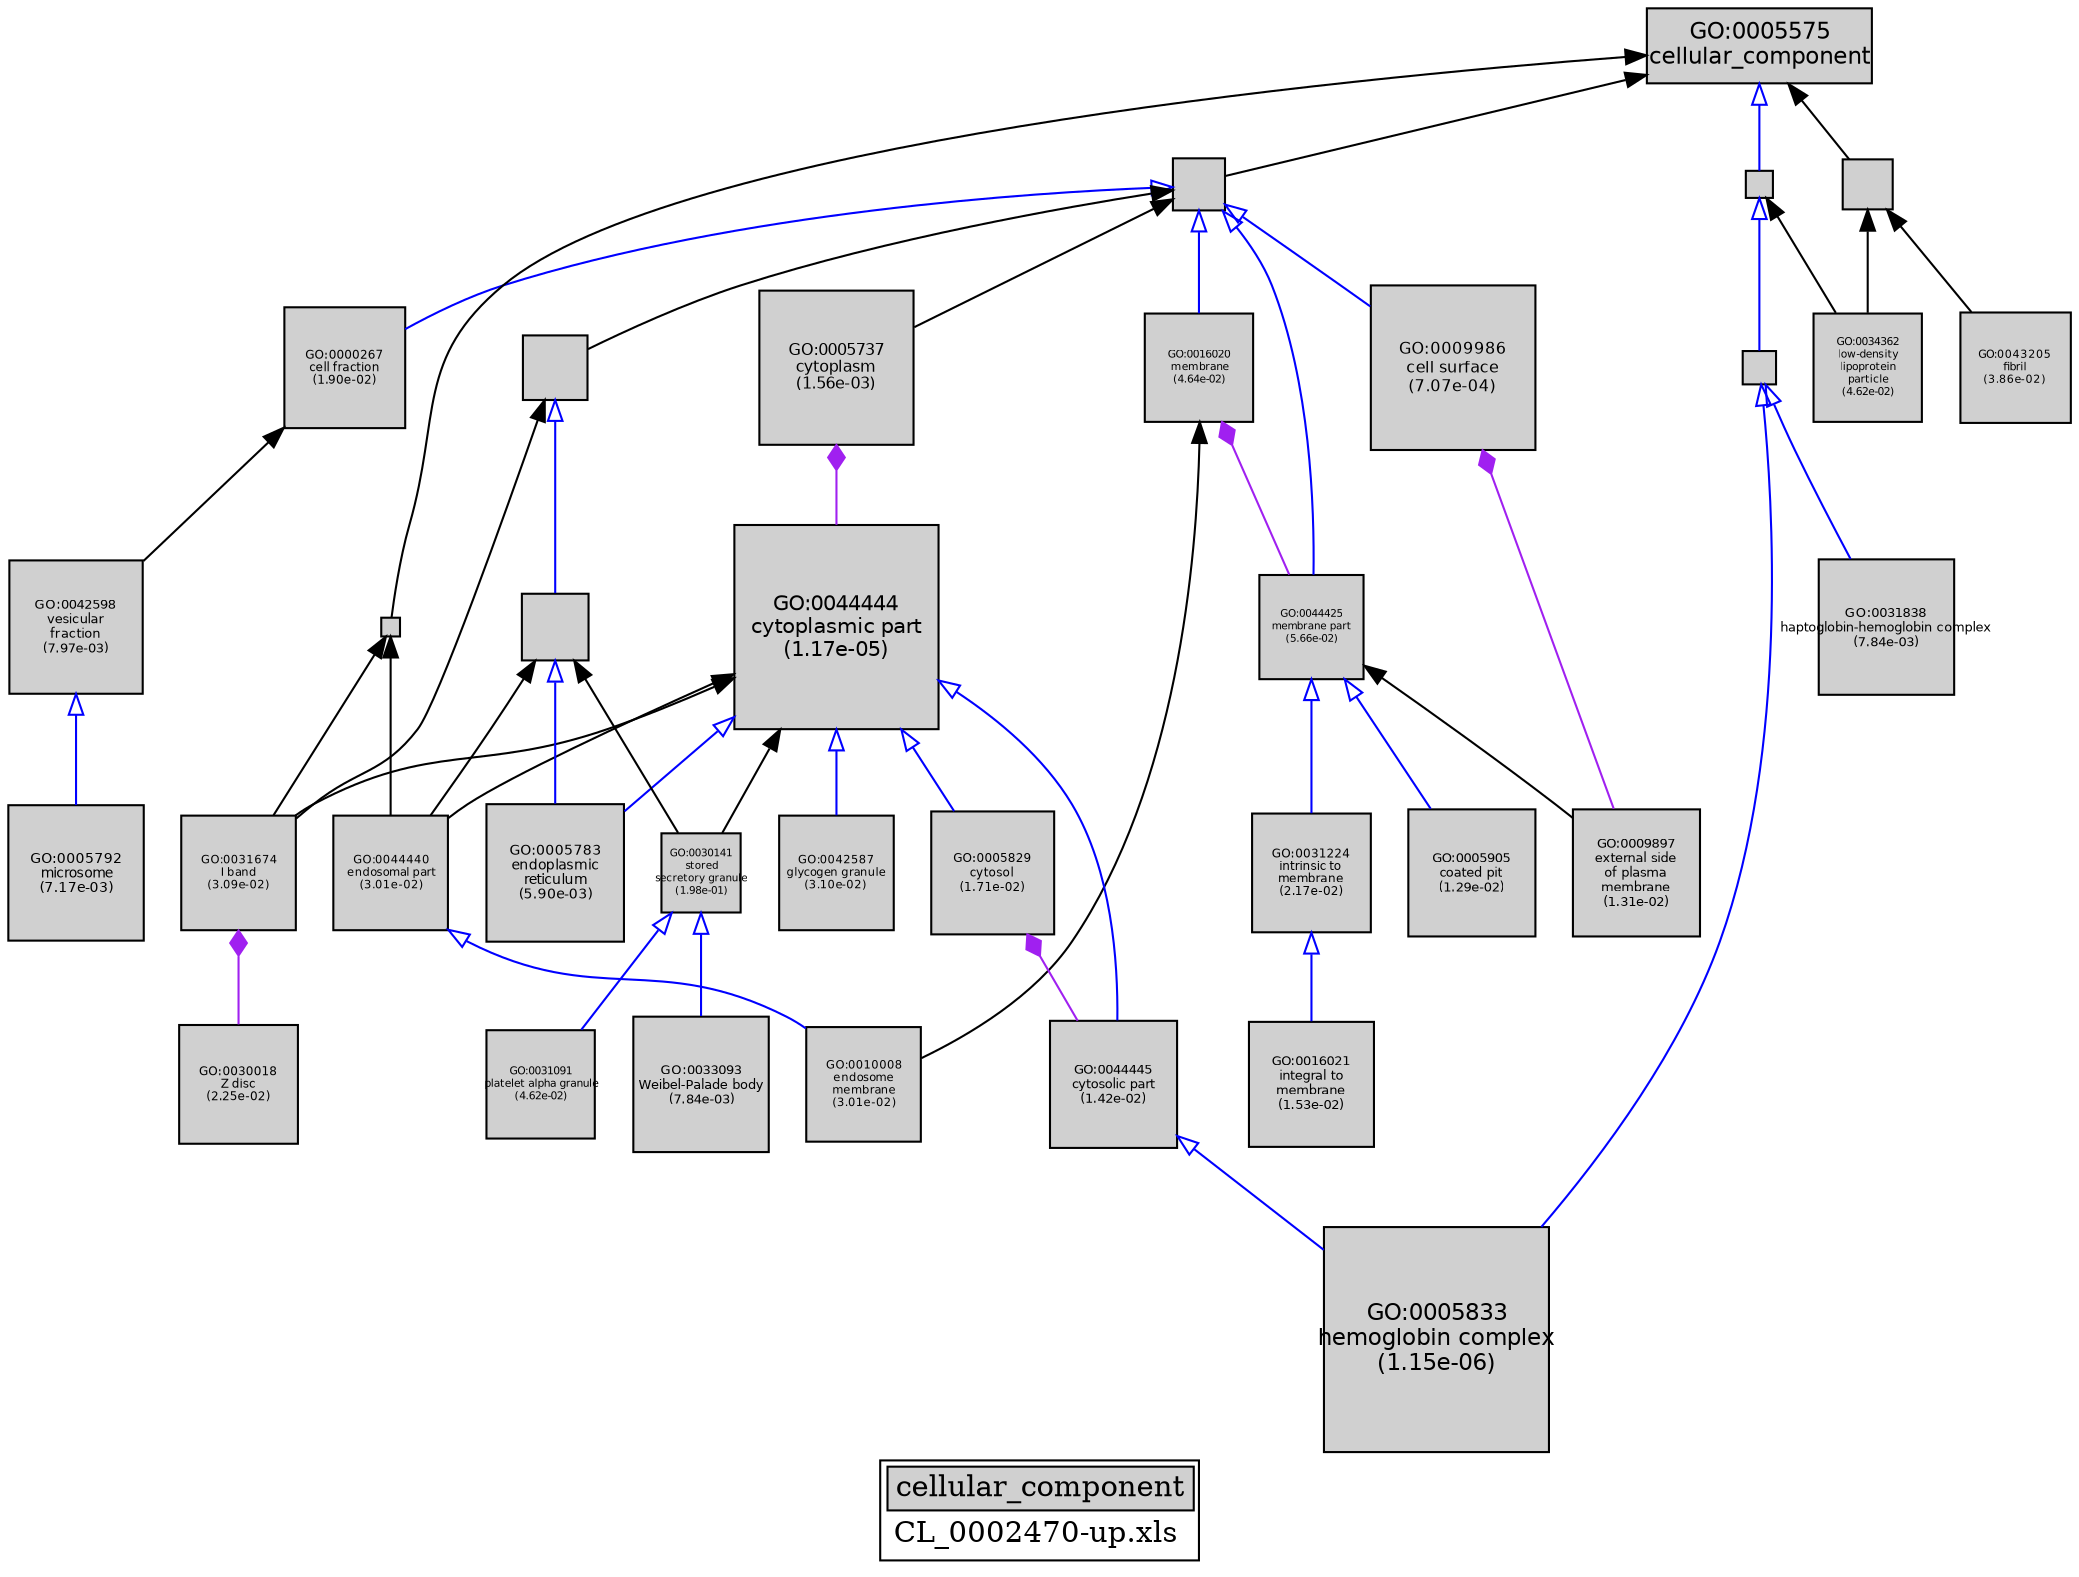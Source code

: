 digraph "cellular_component" {
graph [ bgcolor = "#FFFFFF", label = <<TABLE COLOR="black" BGCOLOR="white"><TR><TD COLSPAN="2" BGCOLOR="#D0D0D0"><FONT COLOR="black">cellular_component</FONT></TD></TR><TR><TD BORDER="0">CL_0002470-up.xls</TD></TR></TABLE>> ];
node [ fontname = "Helvetica" ];

subgraph "nodes" {

node [ style = "filled", fixedsize = "true", width = 1, shape = "box", fontsize = 9, fillcolor = "#D0D0D0", fontcolor = "black", color = "black" ];

"GO:0044440" [ URL = "#GO:0044440", label = <<TABLE BORDER="0"><TR><TD>GO:0044440<BR/>endosomal part<BR/>(3.01e-02)</TD></TR></TABLE>>, width = 0.763930938442, shape = "box", fontsize = 5.50030275678, height = 0.763930938442 ];
"GO:0044445" [ URL = "#GO:0044445", label = <<TABLE BORDER="0"><TR><TD>GO:0044445<BR/>cytosolic part<BR/>(1.42e-02)</TD></TR></TABLE>>, width = 0.840480502567, shape = "box", fontsize = 6.05145961848, height = 0.840480502567 ];
"GO:0043205" [ URL = "#GO:0043205", label = <<TABLE BORDER="0"><TR><TD>GO:0043205<BR/>fibril<BR/>(3.86e-02)</TD></TR></TABLE>>, width = 0.736806654554, shape = "box", fontsize = 5.30500791279, height = 0.736806654554 ];
"GO:0032991" [ URL = "#GO:0032991", label = "", width = 0.176619377606, shape = "box", height = 0.176619377606 ];
"GO:0030018" [ URL = "#GO:0030018", label = <<TABLE BORDER="0"><TR><TD>GO:0030018<BR/>Z disc<BR/>(2.25e-02)</TD></TR></TABLE>>, width = 0.794474862453, shape = "box", fontsize = 5.72021900966, height = 0.794474862453 ];
"GO:0033093" [ URL = "#GO:0033093", label = <<TABLE BORDER="0"><TR><TD>GO:0033093<BR/>Weibel-Palade body<BR/>(7.84e-03)</TD></TR></TABLE>>, width = 0.896613785968, shape = "box", fontsize = 6.45561925897, height = 0.896613785968 ];
"GO:0042587" [ URL = "#GO:0042587", label = <<TABLE BORDER="0"><TR><TD>GO:0042587<BR/>glycogen granule<BR/>(3.10e-02)</TD></TR></TABLE>>, width = 0.760785724538, shape = "box", fontsize = 5.47765721667, height = 0.760785724538 ];
"GO:0031091" [ URL = "#GO:0031091", label = <<TABLE BORDER="0"><TR><TD>GO:0031091<BR/>platelet alpha granule<BR/>(4.62e-02)</TD></TR></TABLE>>, width = 0.716698961418, shape = "box", fontsize = 5.16023252221, height = 0.716698961418 ];
"GO:0016020" [ URL = "#GO:0016020", label = <<TABLE BORDER="0"><TR><TD>GO:0016020<BR/>membrane<BR/>(4.64e-02)</TD></TR></TABLE>>, width = 0.716115857206, shape = "box", fontsize = 5.15603417188, height = 0.716115857206 ];
"GO:0044421" [ URL = "#GO:0044421", label = "", width = 0.327009803066, shape = "box", height = 0.327009803066 ];
"GO:0009897" [ URL = "#GO:0009897", label = <<TABLE BORDER="0"><TR><TD>GO:0009897<BR/>external side<BR/>of plasma<BR/>membrane<BR/>(1.31e-02)</TD></TR></TABLE>>, width = 0.848676849536, shape = "box", fontsize = 6.11047331666, height = 0.848676849536 ];
"GO:0000267" [ URL = "#GO:0000267", label = <<TABLE BORDER="0"><TR><TD>GO:0000267<BR/>cell fraction<BR/>(1.90e-02)</TD></TR></TABLE>>, width = 0.81196142007, shape = "box", fontsize = 5.84612222451, height = 0.81196142007 ];
"GO:0044464" [ URL = "#GO:0044464", label = "", width = 0.348549434306, shape = "box", height = 0.348549434306 ];
"GO:0005792" [ URL = "#GO:0005792", label = <<TABLE BORDER="0"><TR><TD>GO:0005792<BR/>microsome<BR/>(7.17e-03)</TD></TR></TABLE>>, width = 0.90474311115, shape = "box", fontsize = 6.51415040028, height = 0.90474311115 ];
"GO:0043229" [ URL = "#GO:0043229", label = "", width = 0.436638566887, shape = "box", height = 0.436638566887 ];
"GO:0044444" [ URL = "#GO:0044444", label = <<TABLE BORDER="0"><TR><TD>GO:0044444<BR/>cytoplasmic part<BR/>(1.17e-05)</TD></TR></TABLE>>, width = 1.36712319015, shape = "box", fontsize = 9.8432869691, height = 1.36712319015 ];
"GO:0016021" [ URL = "#GO:0016021", label = <<TABLE BORDER="0"><TR><TD>GO:0016021<BR/>integral to<BR/>membrane<BR/>(1.53e-02)</TD></TR></TABLE>>, width = 0.833626925025, shape = "box", fontsize = 6.00211386018, height = 0.833626925025 ];
"GO:0043234" [ URL = "#GO:0043234", label = "", width = 0.219868890441, shape = "box", height = 0.219868890441 ];
"GO:0005829" [ URL = "#GO:0005829", label = <<TABLE BORDER="0"><TR><TD>GO:0005829<BR/>cytosol<BR/>(1.71e-02)</TD></TR></TABLE>>, width = 0.822153475, shape = "box", fontsize = 5.91950502, height = 0.822153475 ];
"GO:0005783" [ URL = "#GO:0005783", label = <<TABLE BORDER="0"><TR><TD>GO:0005783<BR/>endoplasmic<BR/>reticulum<BR/>(5.90e-03)</TD></TR></TABLE>>, width = 0.922260891565, shape = "box", fontsize = 6.64027841927, height = 0.922260891565 ];
"GO:0031674" [ URL = "#GO:0031674", label = <<TABLE BORDER="0"><TR><TD>GO:0031674<BR/>I band<BR/>(3.09e-02)</TD></TR></TABLE>>, width = 0.761085843237, shape = "box", fontsize = 5.47981807131, height = 0.761085843237 ];
"GO:0005905" [ URL = "#GO:0005905", label = <<TABLE BORDER="0"><TR><TD>GO:0005905<BR/>coated pit<BR/>(1.29e-02)</TD></TR></TABLE>>, width = 0.849751879267, shape = "box", fontsize = 6.11821353072, height = 0.849751879267 ];
"GO:0005575" [ URL = "#GO:0005575", label = <<TABLE BORDER="0"><TR><TD>GO:0005575<BR/>cellular_component</TD></TR></TABLE>>, width = 1.5, shape = "box", fontsize = 10.8 ];
"GO:0030141" [ URL = "#GO:0030141", label = <<TABLE BORDER="0"><TR><TD>GO:0030141<BR/>stored<BR/>secretory granule<BR/>(1.98e-01)</TD></TR></TABLE>>, width = 0.524369607808, shape = "box", fontsize = 5.0, height = 0.524369607808 ];
"GO:0043231" [ URL = "#GO:0043231", label = "", width = 0.444909797787, shape = "box", height = 0.444909797787 ];
"GO:0044425" [ URL = "#GO:0044425", label = <<TABLE BORDER="0"><TR><TD>GO:0044425<BR/>membrane part<BR/>(5.66e-02)</TD></TR></TABLE>>, width = 0.692954578045, shape = "box", fontsize = 5.0, height = 0.692954578045 ];
"GO:0009986" [ URL = "#GO:0009986", label = <<TABLE BORDER="0"><TR><TD>GO:0009986<BR/>cell surface<BR/>(7.07e-04)</TD></TR></TABLE>>, width = 1.09449551951, shape = "box", fontsize = 7.88036774047, height = 1.09449551951 ];
"GO:0031838" [ URL = "#GO:0031838", label = <<TABLE BORDER="0"><TR><TD>GO:0031838<BR/>haptoglobin-hemoglobin complex<BR/>(7.84e-03)</TD></TR></TABLE>>, width = 0.896613785968, shape = "box", fontsize = 6.45561925897, height = 0.896613785968 ];
"GO:0031224" [ URL = "#GO:0031224", label = <<TABLE BORDER="0"><TR><TD>GO:0031224<BR/>intrinsic to<BR/>membrane<BR/>(2.17e-02)</TD></TR></TABLE>>, width = 0.798333659056, shape = "box", fontsize = 5.7480023452, height = 0.798333659056 ];
"GO:0005833" [ URL = "#GO:0005833", label = <<TABLE BORDER="0"><TR><TD>GO:0005833<BR/>hemoglobin complex<BR/>(1.15e-06)</TD></TR></TABLE>>, width = 1.5, shape = "box", fontsize = 10.8, height = 1.5 ];
"GO:0010008" [ URL = "#GO:0010008", label = <<TABLE BORDER="0"><TR><TD>GO:0010008<BR/>endosome<BR/>membrane<BR/>(3.01e-02)</TD></TR></TABLE>>, width = 0.763930938442, shape = "box", fontsize = 5.50030275678, height = 0.763930938442 ];
"GO:0044422" [ URL = "#GO:0044422", label = "", width = 0.125519449742, shape = "box", height = 0.125519449742 ];
"GO:0005737" [ URL = "#GO:0005737", label = <<TABLE BORDER="0"><TR><TD>GO:0005737<BR/>cytoplasm<BR/>(1.56e-03)</TD></TR></TABLE>>, width = 1.03375427447, shape = "box", fontsize = 7.44303077619, height = 1.03375427447 ];
"GO:0034362" [ URL = "#GO:0034362", label = <<TABLE BORDER="0"><TR><TD>GO:0034362<BR/>low-density<BR/>lipoprotein<BR/>particle<BR/>(4.62e-02)</TD></TR></TABLE>>, width = 0.716698961418, shape = "box", fontsize = 5.16023252221, height = 0.716698961418 ];
"GO:0042598" [ URL = "#GO:0042598", label = <<TABLE BORDER="0"><TR><TD>GO:0042598<BR/>vesicular<BR/>fraction<BR/>(7.97e-03)</TD></TR></TABLE>>, width = 0.895170657855, shape = "box", fontsize = 6.44522873655, height = 0.895170657855 ];
}
subgraph "edges" {


edge [ dir = "back", weight = 1 ];
subgraph "regulates" {


edge [ color = "cyan", arrowtail = "none" ];
subgraph "positive" {


edge [ color = "green", arrowtail = "vee" ];
}
subgraph "negative" {


edge [ color = "red", arrowtail = "tee" ];
}
}
subgraph "part_of" {


edge [ color = "purple", arrowtail = "diamond", weight = 2.5 ];
"GO:0005829" -> "GO:0044445";
"GO:0009986" -> "GO:0009897";
"GO:0016020" -> "GO:0044425";
"GO:0031674" -> "GO:0030018";
"GO:0005737" -> "GO:0044444";
}
subgraph "is_a" {


edge [ color = "blue", arrowtail = "empty", weight = 5.0 ];
"GO:0044440" -> "GO:0010008";
"GO:0043234" -> "GO:0031838";
"GO:0044464" -> "GO:0000267";
"GO:0044464" -> "GO:0016020";
"GO:0005575" -> "GO:0032991";
"GO:0032991" -> "GO:0043234";
"GO:0043234" -> "GO:0005833";
"GO:0044464" -> "GO:0044425";
"GO:0044425" -> "GO:0005905";
"GO:0044425" -> "GO:0031224";
"GO:0031224" -> "GO:0016021";
"GO:0044445" -> "GO:0005833";
"GO:0030141" -> "GO:0033093";
"GO:0044444" -> "GO:0042587";
"GO:0044444" -> "GO:0005829";
"GO:0044444" -> "GO:0005783";
"GO:0042598" -> "GO:0005792";
"GO:0043229" -> "GO:0043231";
"GO:0043231" -> "GO:0005783";
"GO:0044464" -> "GO:0009986";
"GO:0044444" -> "GO:0044445";
"GO:0030141" -> "GO:0031091";
}
"GO:0005575" -> "GO:0044464";
"GO:0032991" -> "GO:0034362";
"GO:0043231" -> "GO:0044440";
"GO:0044421" -> "GO:0034362";
"GO:0044464" -> "GO:0005737";
"GO:0044444" -> "GO:0044440";
"GO:0044444" -> "GO:0030141";
"GO:0044422" -> "GO:0031674";
"GO:0044464" -> "GO:0043229";
"GO:0005575" -> "GO:0044422";
"GO:0044421" -> "GO:0043205";
"GO:0005575" -> "GO:0044421";
"GO:0016020" -> "GO:0010008";
"GO:0000267" -> "GO:0042598";
"GO:0043229" -> "GO:0031674";
"GO:0043231" -> "GO:0030141";
"GO:0044444" -> "GO:0031674";
"GO:0044422" -> "GO:0044440";
"GO:0044425" -> "GO:0009897";
}
}
